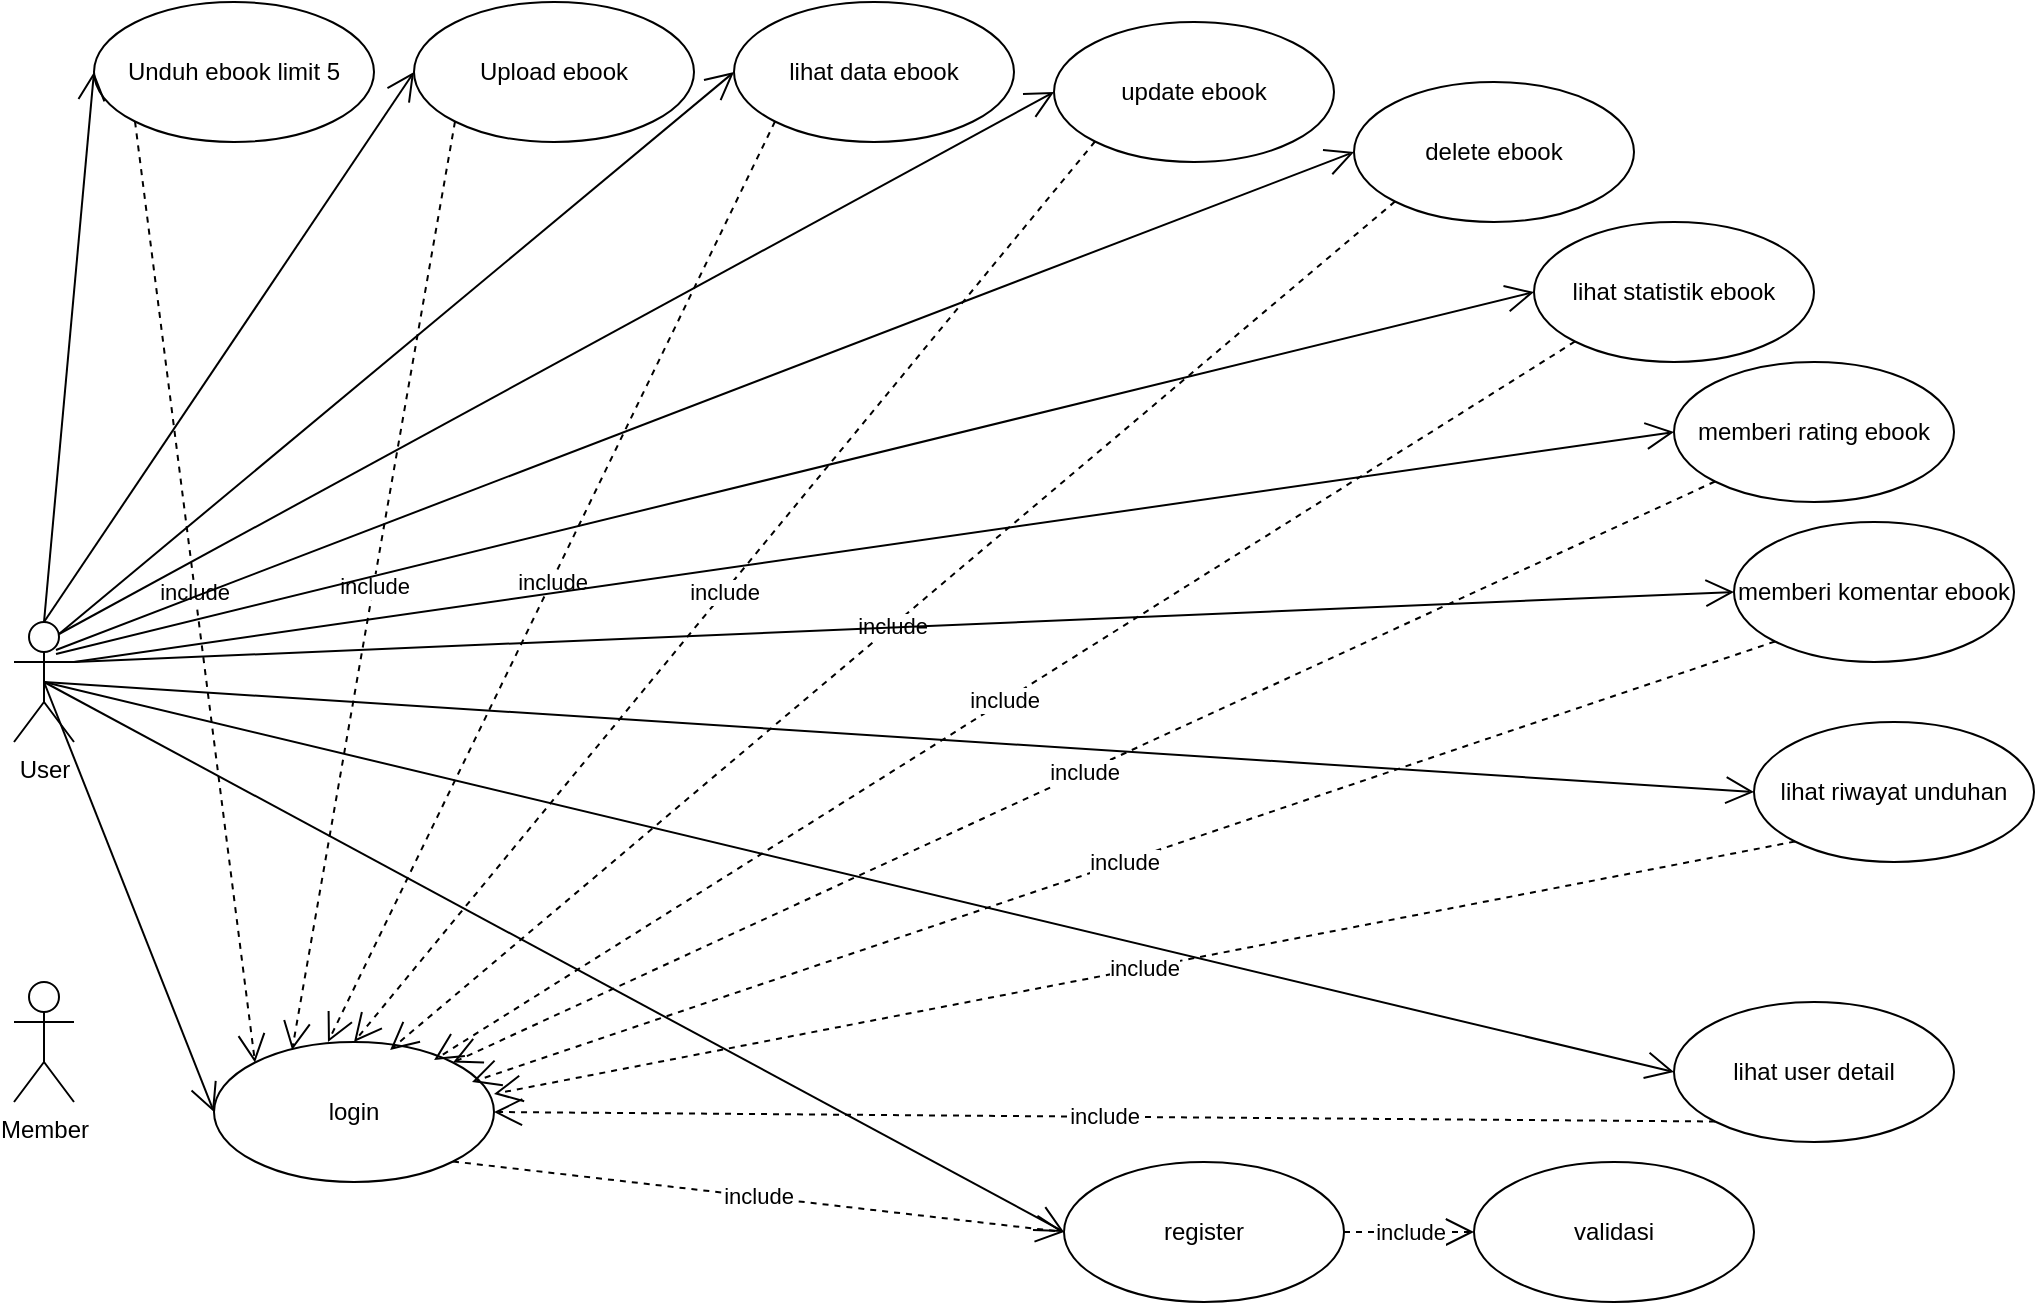 <mxfile version="24.3.1" type="github">
  <diagram name="Page-1" id="VRgatiDFL3xRCRDLOtnf">
    <mxGraphModel dx="1420" dy="1933" grid="1" gridSize="10" guides="1" tooltips="1" connect="1" arrows="1" fold="1" page="1" pageScale="1" pageWidth="850" pageHeight="1100" math="0" shadow="0">
      <root>
        <mxCell id="0" />
        <mxCell id="1" parent="0" />
        <mxCell id="fy4yYYnd7suLlGbqgRSj-1" value="User" style="shape=umlActor;verticalLabelPosition=bottom;verticalAlign=top;html=1;" vertex="1" parent="1">
          <mxGeometry x="40" y="220" width="30" height="60" as="geometry" />
        </mxCell>
        <mxCell id="fy4yYYnd7suLlGbqgRSj-2" value="Unduh ebook limit 5" style="ellipse;whiteSpace=wrap;html=1;" vertex="1" parent="1">
          <mxGeometry x="80" y="-90" width="140" height="70" as="geometry" />
        </mxCell>
        <mxCell id="fy4yYYnd7suLlGbqgRSj-3" value="Upload&lt;span style=&quot;background-color: initial;&quot;&gt;&amp;nbsp;ebook&lt;/span&gt;" style="ellipse;whiteSpace=wrap;html=1;" vertex="1" parent="1">
          <mxGeometry x="240" y="-90" width="140" height="70" as="geometry" />
        </mxCell>
        <mxCell id="fy4yYYnd7suLlGbqgRSj-10" value="Member" style="shape=umlActor;verticalLabelPosition=bottom;verticalAlign=top;html=1;" vertex="1" parent="1">
          <mxGeometry x="40" y="400" width="30" height="60" as="geometry" />
        </mxCell>
        <mxCell id="fy4yYYnd7suLlGbqgRSj-12" value="login" style="ellipse;whiteSpace=wrap;html=1;" vertex="1" parent="1">
          <mxGeometry x="140" y="430" width="140" height="70" as="geometry" />
        </mxCell>
        <mxCell id="fy4yYYnd7suLlGbqgRSj-13" value="" style="endArrow=open;endFill=1;endSize=12;html=1;rounded=0;exitX=0.5;exitY=0;exitDx=0;exitDy=0;exitPerimeter=0;entryX=0;entryY=0.5;entryDx=0;entryDy=0;" edge="1" parent="1" source="fy4yYYnd7suLlGbqgRSj-1" target="fy4yYYnd7suLlGbqgRSj-2">
          <mxGeometry width="160" relative="1" as="geometry">
            <mxPoint x="340" y="160" as="sourcePoint" />
            <mxPoint x="500" y="160" as="targetPoint" />
          </mxGeometry>
        </mxCell>
        <mxCell id="fy4yYYnd7suLlGbqgRSj-14" value="register" style="ellipse;whiteSpace=wrap;html=1;" vertex="1" parent="1">
          <mxGeometry x="565" y="490" width="140" height="70" as="geometry" />
        </mxCell>
        <mxCell id="fy4yYYnd7suLlGbqgRSj-15" value="" style="endArrow=open;endFill=1;endSize=12;html=1;rounded=0;exitX=0.5;exitY=0.5;exitDx=0;exitDy=0;exitPerimeter=0;entryX=0;entryY=0.5;entryDx=0;entryDy=0;" edge="1" parent="1" source="fy4yYYnd7suLlGbqgRSj-1" target="fy4yYYnd7suLlGbqgRSj-12">
          <mxGeometry width="160" relative="1" as="geometry">
            <mxPoint x="65" y="260" as="sourcePoint" />
            <mxPoint x="435" y="95" as="targetPoint" />
          </mxGeometry>
        </mxCell>
        <mxCell id="fy4yYYnd7suLlGbqgRSj-16" value="" style="endArrow=open;endFill=1;endSize=12;html=1;rounded=0;exitX=0.5;exitY=0.5;exitDx=0;exitDy=0;exitPerimeter=0;entryX=0;entryY=0.5;entryDx=0;entryDy=0;" edge="1" parent="1" source="fy4yYYnd7suLlGbqgRSj-1" target="fy4yYYnd7suLlGbqgRSj-14">
          <mxGeometry width="160" relative="1" as="geometry">
            <mxPoint x="65" y="260" as="sourcePoint" />
            <mxPoint x="250" y="260" as="targetPoint" />
          </mxGeometry>
        </mxCell>
        <mxCell id="fy4yYYnd7suLlGbqgRSj-17" value="include" style="endArrow=open;endSize=12;dashed=1;html=1;rounded=0;exitX=0;exitY=1;exitDx=0;exitDy=0;entryX=0;entryY=0;entryDx=0;entryDy=0;" edge="1" parent="1" source="fy4yYYnd7suLlGbqgRSj-2" target="fy4yYYnd7suLlGbqgRSj-12">
          <mxGeometry width="160" relative="1" as="geometry">
            <mxPoint x="340" y="160" as="sourcePoint" />
            <mxPoint x="500" y="160" as="targetPoint" />
          </mxGeometry>
        </mxCell>
        <mxCell id="fy4yYYnd7suLlGbqgRSj-18" value="" style="endArrow=open;endFill=1;endSize=12;html=1;rounded=0;exitX=0.5;exitY=0;exitDx=0;exitDy=0;exitPerimeter=0;entryX=0;entryY=0.5;entryDx=0;entryDy=0;" edge="1" parent="1" source="fy4yYYnd7suLlGbqgRSj-1" target="fy4yYYnd7suLlGbqgRSj-3">
          <mxGeometry width="160" relative="1" as="geometry">
            <mxPoint x="65" y="260" as="sourcePoint" />
            <mxPoint x="295" y="325" as="targetPoint" />
          </mxGeometry>
        </mxCell>
        <mxCell id="fy4yYYnd7suLlGbqgRSj-19" value="include" style="endArrow=open;endSize=12;dashed=1;html=1;rounded=0;exitX=0;exitY=1;exitDx=0;exitDy=0;entryX=0.279;entryY=0.057;entryDx=0;entryDy=0;entryPerimeter=0;" edge="1" parent="1" source="fy4yYYnd7suLlGbqgRSj-3" target="fy4yYYnd7suLlGbqgRSj-12">
          <mxGeometry width="160" relative="1" as="geometry">
            <mxPoint x="456" y="120" as="sourcePoint" />
            <mxPoint x="365" y="290" as="targetPoint" />
          </mxGeometry>
        </mxCell>
        <mxCell id="fy4yYYnd7suLlGbqgRSj-20" value="include" style="endArrow=open;endSize=12;dashed=1;html=1;rounded=0;exitX=1;exitY=1;exitDx=0;exitDy=0;entryX=0;entryY=0.5;entryDx=0;entryDy=0;" edge="1" parent="1" source="fy4yYYnd7suLlGbqgRSj-12" target="fy4yYYnd7suLlGbqgRSj-14">
          <mxGeometry width="160" relative="1" as="geometry">
            <mxPoint x="560" y="195" as="sourcePoint" />
            <mxPoint x="570" y="470" as="targetPoint" />
          </mxGeometry>
        </mxCell>
        <mxCell id="fy4yYYnd7suLlGbqgRSj-21" value="validasi" style="ellipse;whiteSpace=wrap;html=1;" vertex="1" parent="1">
          <mxGeometry x="770" y="490" width="140" height="70" as="geometry" />
        </mxCell>
        <mxCell id="fy4yYYnd7suLlGbqgRSj-22" value="include" style="endArrow=open;endSize=12;dashed=1;html=1;rounded=0;exitX=1;exitY=0.5;exitDx=0;exitDy=0;entryX=0;entryY=0.5;entryDx=0;entryDy=0;" edge="1" parent="1" source="fy4yYYnd7suLlGbqgRSj-14" target="fy4yYYnd7suLlGbqgRSj-21">
          <mxGeometry width="160" relative="1" as="geometry">
            <mxPoint x="681" y="250" as="sourcePoint" />
            <mxPoint x="770" y="288" as="targetPoint" />
          </mxGeometry>
        </mxCell>
        <mxCell id="fy4yYYnd7suLlGbqgRSj-23" value="lihat data ebook" style="ellipse;whiteSpace=wrap;html=1;" vertex="1" parent="1">
          <mxGeometry x="400" y="-90" width="140" height="70" as="geometry" />
        </mxCell>
        <mxCell id="fy4yYYnd7suLlGbqgRSj-24" value="" style="endArrow=open;endFill=1;endSize=12;html=1;rounded=0;entryX=0;entryY=0.5;entryDx=0;entryDy=0;exitX=0.75;exitY=0.1;exitDx=0;exitDy=0;exitPerimeter=0;" edge="1" parent="1" target="fy4yYYnd7suLlGbqgRSj-23" source="fy4yYYnd7suLlGbqgRSj-1">
          <mxGeometry width="160" relative="1" as="geometry">
            <mxPoint x="60" y="250" as="sourcePoint" />
            <mxPoint x="260" y="270" as="targetPoint" />
          </mxGeometry>
        </mxCell>
        <mxCell id="fy4yYYnd7suLlGbqgRSj-25" value="include" style="endArrow=open;endSize=12;dashed=1;html=1;rounded=0;exitX=0;exitY=1;exitDx=0;exitDy=0;entryX=0.407;entryY=0;entryDx=0;entryDy=0;entryPerimeter=0;" edge="1" parent="1" target="fy4yYYnd7suLlGbqgRSj-12" source="fy4yYYnd7suLlGbqgRSj-23">
          <mxGeometry width="160" relative="1" as="geometry">
            <mxPoint x="322" y="602" as="sourcePoint" />
            <mxPoint x="380" y="300" as="targetPoint" />
          </mxGeometry>
        </mxCell>
        <mxCell id="fy4yYYnd7suLlGbqgRSj-27" value="lihat user detail" style="ellipse;whiteSpace=wrap;html=1;" vertex="1" parent="1">
          <mxGeometry x="870" y="410" width="140" height="70" as="geometry" />
        </mxCell>
        <mxCell id="fy4yYYnd7suLlGbqgRSj-28" value="" style="endArrow=open;endFill=1;endSize=12;html=1;rounded=0;entryX=0;entryY=0.5;entryDx=0;entryDy=0;exitX=0.5;exitY=0.5;exitDx=0;exitDy=0;exitPerimeter=0;" edge="1" parent="1" target="fy4yYYnd7suLlGbqgRSj-27" source="fy4yYYnd7suLlGbqgRSj-1">
          <mxGeometry width="160" relative="1" as="geometry">
            <mxPoint x="50" y="260" as="sourcePoint" />
            <mxPoint x="280" y="350" as="targetPoint" />
          </mxGeometry>
        </mxCell>
        <mxCell id="fy4yYYnd7suLlGbqgRSj-29" value="include" style="endArrow=open;endSize=12;dashed=1;html=1;rounded=0;exitX=0;exitY=1;exitDx=0;exitDy=0;entryX=1;entryY=0.5;entryDx=0;entryDy=0;" edge="1" parent="1" target="fy4yYYnd7suLlGbqgRSj-12" source="fy4yYYnd7suLlGbqgRSj-27">
          <mxGeometry width="160" relative="1" as="geometry">
            <mxPoint x="300" y="535" as="sourcePoint" />
            <mxPoint x="520" y="440" as="targetPoint" />
          </mxGeometry>
        </mxCell>
        <mxCell id="fy4yYYnd7suLlGbqgRSj-30" value="update ebook" style="ellipse;whiteSpace=wrap;html=1;" vertex="1" parent="1">
          <mxGeometry x="560" y="-80" width="140" height="70" as="geometry" />
        </mxCell>
        <mxCell id="fy4yYYnd7suLlGbqgRSj-31" value="" style="endArrow=open;endFill=1;endSize=12;html=1;rounded=0;entryX=0;entryY=0.5;entryDx=0;entryDy=0;exitX=0.75;exitY=0.1;exitDx=0;exitDy=0;exitPerimeter=0;" edge="1" parent="1" target="fy4yYYnd7suLlGbqgRSj-30" source="fy4yYYnd7suLlGbqgRSj-1">
          <mxGeometry width="160" relative="1" as="geometry">
            <mxPoint x="70" y="260" as="sourcePoint" />
            <mxPoint x="270" y="280" as="targetPoint" />
          </mxGeometry>
        </mxCell>
        <mxCell id="fy4yYYnd7suLlGbqgRSj-32" value="include" style="endArrow=open;endSize=12;dashed=1;html=1;rounded=0;exitX=0;exitY=1;exitDx=0;exitDy=0;entryX=0.5;entryY=0;entryDx=0;entryDy=0;" edge="1" parent="1" target="fy4yYYnd7suLlGbqgRSj-12" source="fy4yYYnd7suLlGbqgRSj-30">
          <mxGeometry width="160" relative="1" as="geometry">
            <mxPoint x="290" y="465" as="sourcePoint" />
            <mxPoint x="500" y="310" as="targetPoint" />
          </mxGeometry>
        </mxCell>
        <mxCell id="fy4yYYnd7suLlGbqgRSj-33" value="delete ebook" style="ellipse;whiteSpace=wrap;html=1;" vertex="1" parent="1">
          <mxGeometry x="710" y="-50" width="140" height="70" as="geometry" />
        </mxCell>
        <mxCell id="fy4yYYnd7suLlGbqgRSj-34" value="" style="endArrow=open;endFill=1;endSize=12;html=1;rounded=0;entryX=0;entryY=0.5;entryDx=0;entryDy=0;exitX=0.7;exitY=0.233;exitDx=0;exitDy=0;exitPerimeter=0;" edge="1" parent="1" target="fy4yYYnd7suLlGbqgRSj-33" source="fy4yYYnd7suLlGbqgRSj-1">
          <mxGeometry width="160" relative="1" as="geometry">
            <mxPoint x="60" y="250" as="sourcePoint" />
            <mxPoint x="280" y="290" as="targetPoint" />
          </mxGeometry>
        </mxCell>
        <mxCell id="fy4yYYnd7suLlGbqgRSj-35" value="include" style="endArrow=open;endSize=12;dashed=1;html=1;rounded=0;exitX=0;exitY=1;exitDx=0;exitDy=0;entryX=0.629;entryY=0.057;entryDx=0;entryDy=0;entryPerimeter=0;" edge="1" parent="1" source="fy4yYYnd7suLlGbqgRSj-33" target="fy4yYYnd7suLlGbqgRSj-12">
          <mxGeometry width="160" relative="1" as="geometry">
            <mxPoint x="300" y="475" as="sourcePoint" />
            <mxPoint x="255" y="445" as="targetPoint" />
          </mxGeometry>
        </mxCell>
        <mxCell id="fy4yYYnd7suLlGbqgRSj-36" value="lihat statistik ebook" style="ellipse;whiteSpace=wrap;html=1;" vertex="1" parent="1">
          <mxGeometry x="800" y="20" width="140" height="70" as="geometry" />
        </mxCell>
        <mxCell id="fy4yYYnd7suLlGbqgRSj-37" value="" style="endArrow=open;endFill=1;endSize=12;html=1;rounded=0;entryX=0;entryY=0.5;entryDx=0;entryDy=0;exitX=0.7;exitY=0.267;exitDx=0;exitDy=0;exitPerimeter=0;" edge="1" parent="1" target="fy4yYYnd7suLlGbqgRSj-36" source="fy4yYYnd7suLlGbqgRSj-1">
          <mxGeometry width="160" relative="1" as="geometry">
            <mxPoint x="70" y="260" as="sourcePoint" />
            <mxPoint x="290" y="300" as="targetPoint" />
          </mxGeometry>
        </mxCell>
        <mxCell id="fy4yYYnd7suLlGbqgRSj-38" value="include" style="endArrow=open;endSize=12;dashed=1;html=1;rounded=0;exitX=0;exitY=1;exitDx=0;exitDy=0;entryX=0.786;entryY=0.129;entryDx=0;entryDy=0;entryPerimeter=0;" edge="1" parent="1" source="fy4yYYnd7suLlGbqgRSj-36" target="fy4yYYnd7suLlGbqgRSj-12">
          <mxGeometry width="160" relative="1" as="geometry">
            <mxPoint x="310" y="485" as="sourcePoint" />
            <mxPoint x="278" y="458" as="targetPoint" />
          </mxGeometry>
        </mxCell>
        <mxCell id="fy4yYYnd7suLlGbqgRSj-39" value="memberi rating ebook" style="ellipse;whiteSpace=wrap;html=1;" vertex="1" parent="1">
          <mxGeometry x="870" y="90" width="140" height="70" as="geometry" />
        </mxCell>
        <mxCell id="fy4yYYnd7suLlGbqgRSj-40" value="" style="endArrow=open;endFill=1;endSize=12;html=1;rounded=0;entryX=0;entryY=0.5;entryDx=0;entryDy=0;exitX=1;exitY=0.333;exitDx=0;exitDy=0;exitPerimeter=0;" edge="1" parent="1" target="fy4yYYnd7suLlGbqgRSj-39" source="fy4yYYnd7suLlGbqgRSj-1">
          <mxGeometry width="160" relative="1" as="geometry">
            <mxPoint x="100" y="160" as="sourcePoint" />
            <mxPoint x="380" y="290" as="targetPoint" />
          </mxGeometry>
        </mxCell>
        <mxCell id="fy4yYYnd7suLlGbqgRSj-41" value="include" style="endArrow=open;endSize=12;dashed=1;html=1;rounded=0;exitX=0;exitY=1;exitDx=0;exitDy=0;entryX=1;entryY=0;entryDx=0;entryDy=0;" edge="1" parent="1" source="fy4yYYnd7suLlGbqgRSj-39" target="fy4yYYnd7suLlGbqgRSj-12">
          <mxGeometry width="160" relative="1" as="geometry">
            <mxPoint x="400" y="475" as="sourcePoint" />
            <mxPoint x="316.04" y="357.01" as="targetPoint" />
          </mxGeometry>
        </mxCell>
        <mxCell id="fy4yYYnd7suLlGbqgRSj-42" value="lihat riwayat unduhan" style="ellipse;whiteSpace=wrap;html=1;" vertex="1" parent="1">
          <mxGeometry x="910" y="270" width="140" height="70" as="geometry" />
        </mxCell>
        <mxCell id="fy4yYYnd7suLlGbqgRSj-43" value="" style="endArrow=open;endFill=1;endSize=12;html=1;rounded=0;entryX=0;entryY=0.5;entryDx=0;entryDy=0;exitX=0.5;exitY=0.5;exitDx=0;exitDy=0;exitPerimeter=0;" edge="1" parent="1" target="fy4yYYnd7suLlGbqgRSj-42" source="fy4yYYnd7suLlGbqgRSj-1">
          <mxGeometry width="160" relative="1" as="geometry">
            <mxPoint x="65" y="260" as="sourcePoint" />
            <mxPoint x="390" y="300" as="targetPoint" />
          </mxGeometry>
        </mxCell>
        <mxCell id="fy4yYYnd7suLlGbqgRSj-44" value="include" style="endArrow=open;endSize=12;dashed=1;html=1;rounded=0;exitX=0;exitY=1;exitDx=0;exitDy=0;entryX=1;entryY=0.371;entryDx=0;entryDy=0;entryPerimeter=0;" edge="1" parent="1" source="fy4yYYnd7suLlGbqgRSj-42" target="fy4yYYnd7suLlGbqgRSj-12">
          <mxGeometry width="160" relative="1" as="geometry">
            <mxPoint x="410" y="485" as="sourcePoint" />
            <mxPoint x="269" y="450" as="targetPoint" />
          </mxGeometry>
        </mxCell>
        <mxCell id="fy4yYYnd7suLlGbqgRSj-45" value="memberi komentar ebook" style="ellipse;whiteSpace=wrap;html=1;" vertex="1" parent="1">
          <mxGeometry x="900" y="170" width="140" height="70" as="geometry" />
        </mxCell>
        <mxCell id="fy4yYYnd7suLlGbqgRSj-46" value="" style="endArrow=open;endFill=1;endSize=12;html=1;rounded=0;entryX=0;entryY=0.5;entryDx=0;entryDy=0;" edge="1" parent="1" target="fy4yYYnd7suLlGbqgRSj-45">
          <mxGeometry width="160" relative="1" as="geometry">
            <mxPoint x="70" y="240" as="sourcePoint" />
            <mxPoint x="390" y="300" as="targetPoint" />
          </mxGeometry>
        </mxCell>
        <mxCell id="fy4yYYnd7suLlGbqgRSj-47" value="include" style="endArrow=open;endSize=12;dashed=1;html=1;rounded=0;exitX=0;exitY=1;exitDx=0;exitDy=0;entryX=1;entryY=0;entryDx=0;entryDy=0;" edge="1" parent="1" source="fy4yYYnd7suLlGbqgRSj-45">
          <mxGeometry width="160" relative="1" as="geometry">
            <mxPoint x="410" y="485" as="sourcePoint" />
            <mxPoint x="269" y="450" as="targetPoint" />
          </mxGeometry>
        </mxCell>
      </root>
    </mxGraphModel>
  </diagram>
</mxfile>
